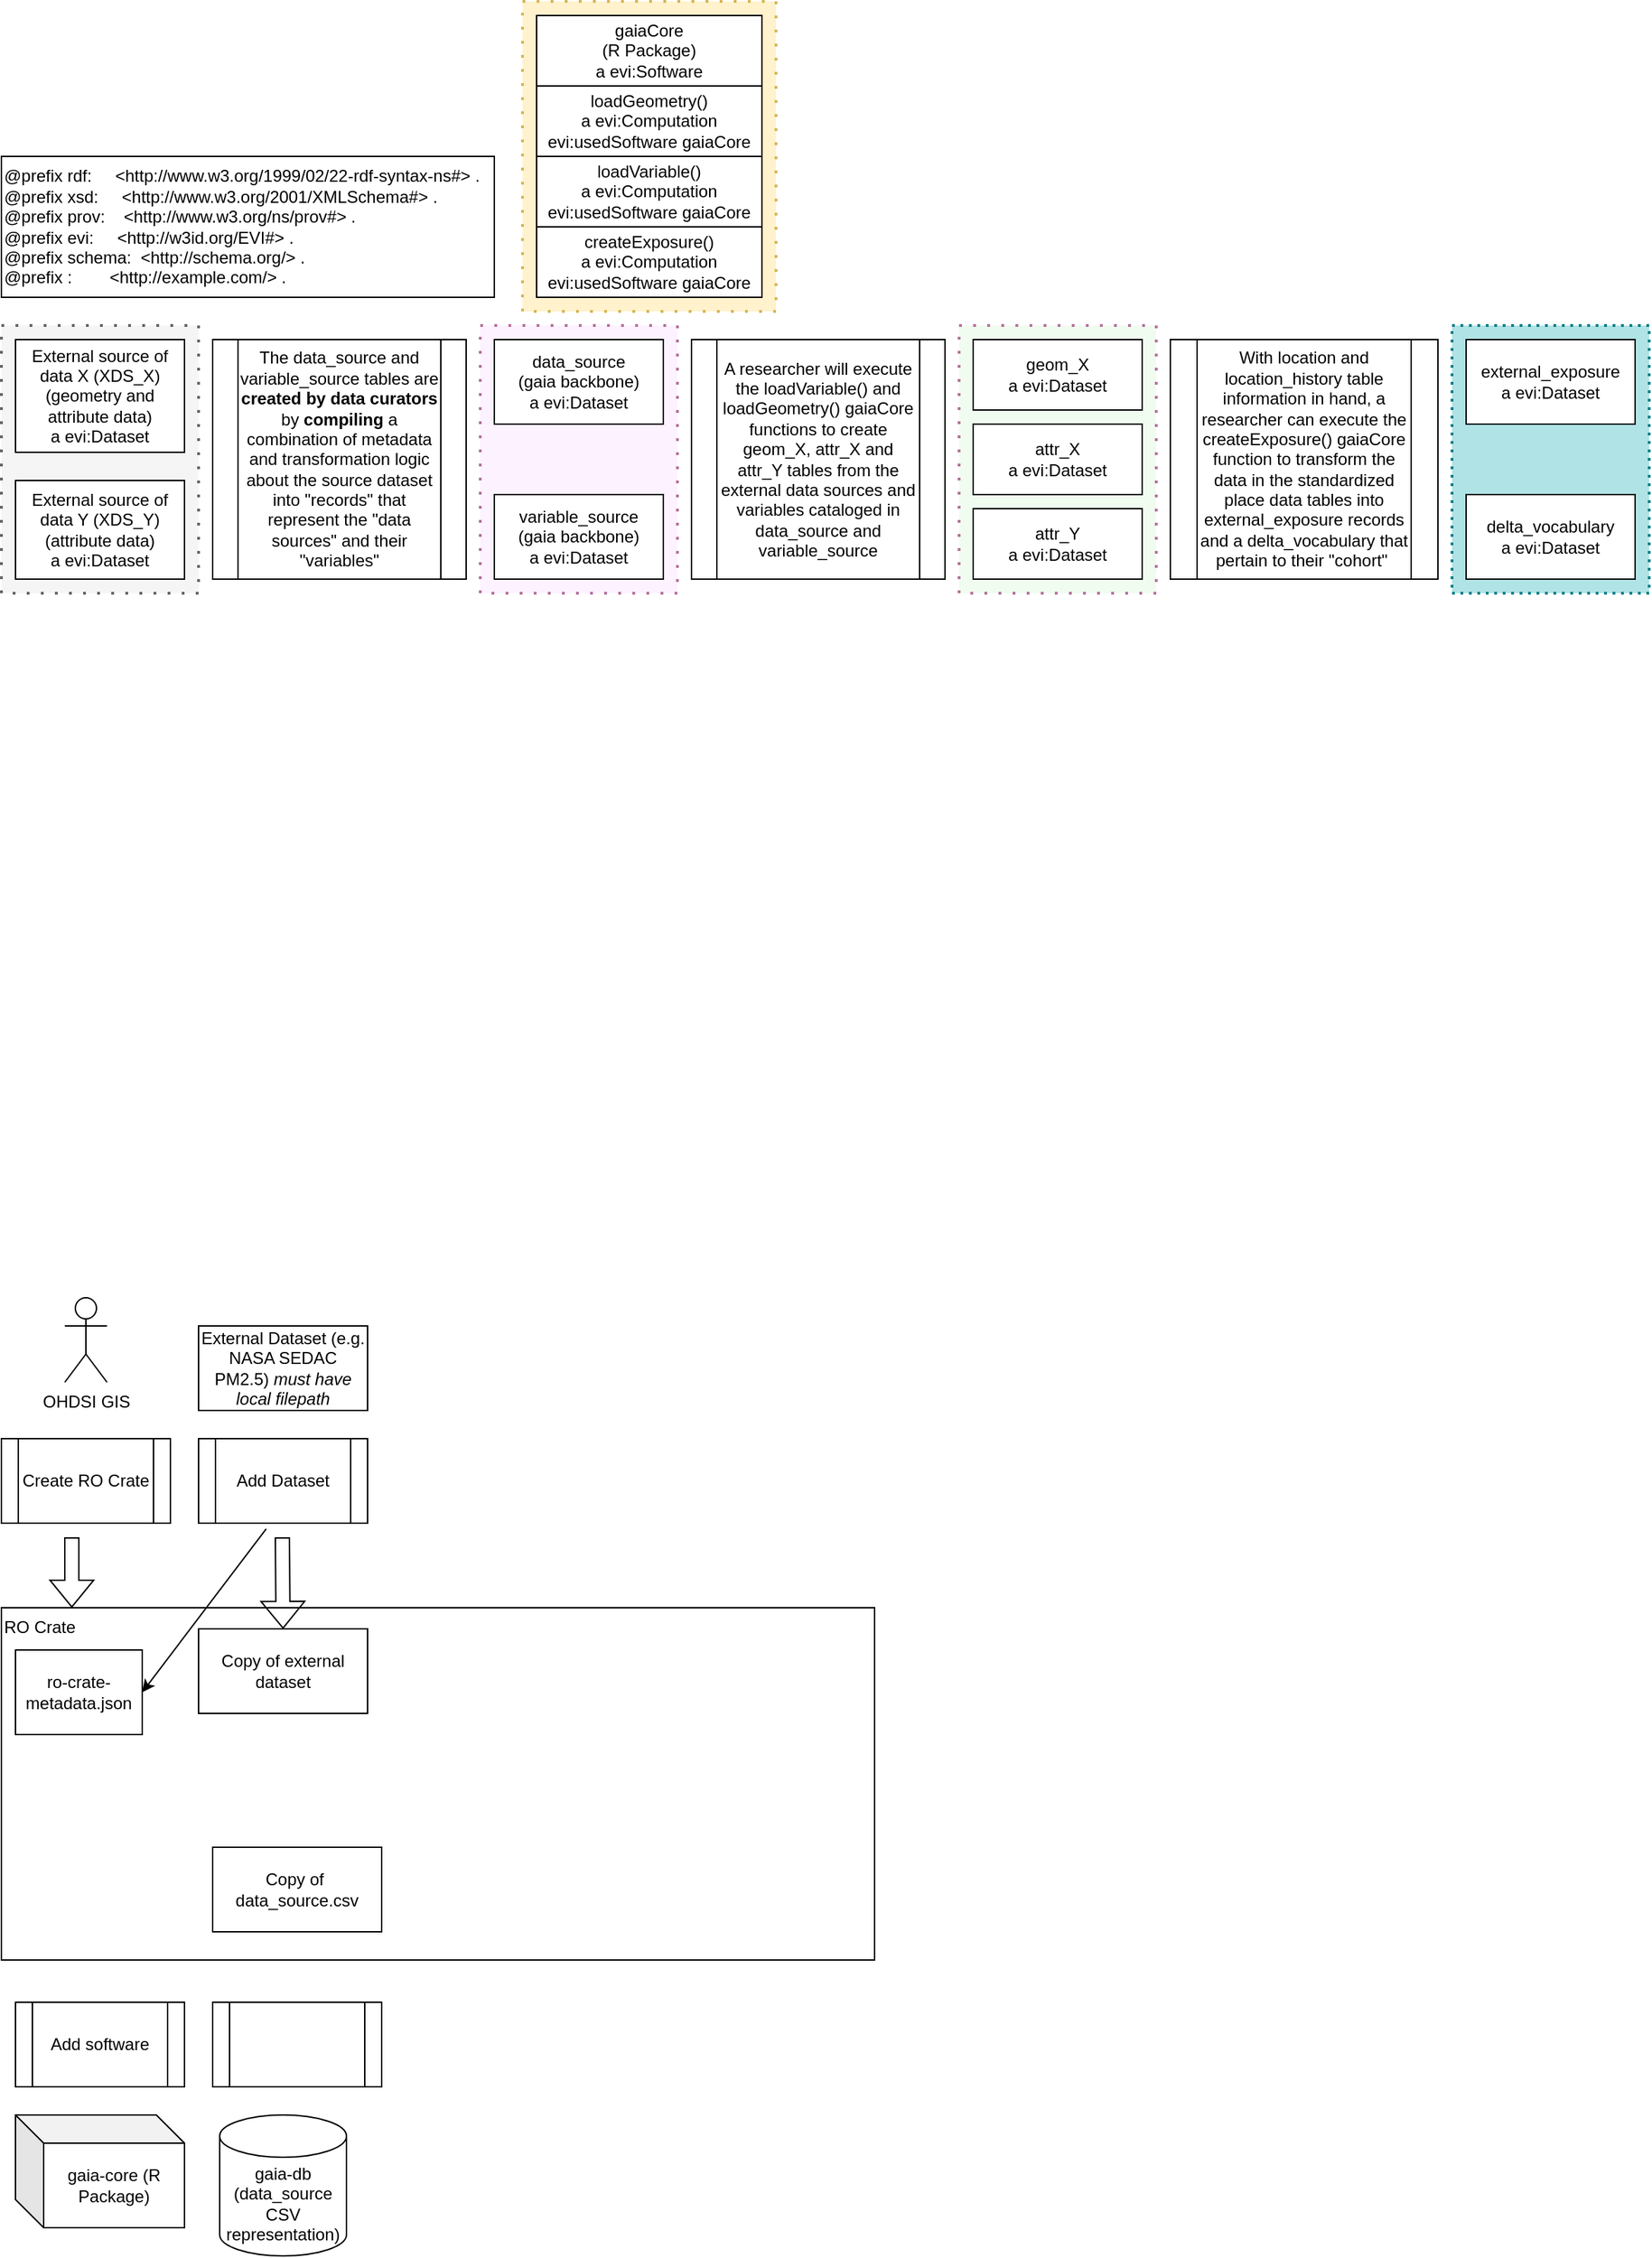 <mxfile version="20.2.3" type="device"><diagram id="3PyensacdkLSytY4GALg" name="Page-1"><mxGraphModel dx="1422" dy="2565" grid="1" gridSize="10" guides="1" tooltips="1" connect="1" arrows="1" fold="1" page="1" pageScale="1" pageWidth="1100" pageHeight="850" math="0" shadow="0"><root><mxCell id="0"/><mxCell id="1" parent="0"/><mxCell id="erstBs2ug7x7GFF1vYzD-19" value="" style="rounded=0;whiteSpace=wrap;html=1;strokeColor=#666666;fillColor=#f5f5f5;perimeterSpacing=5;strokeWidth=2;dashed=1;dashPattern=1 4;fontColor=#333333;" vertex="1" parent="1"><mxGeometry x="10" y="-620" width="140" height="190" as="geometry"/></mxCell><mxCell id="erstBs2ug7x7GFF1vYzD-18" value="" style="verticalLabelPosition=bottom;verticalAlign=top;html=1;shape=mxgraph.basic.rect;fillColor2=none;strokeWidth=2;size=20;indent=5;fillColor=#b0e3e6;strokeColor=#0e8088;dashed=1;dashPattern=1 2;" vertex="1" parent="1"><mxGeometry x="1040" y="-620" width="140" height="190" as="geometry"/></mxCell><mxCell id="erstBs2ug7x7GFF1vYzD-12" value="" style="rounded=0;whiteSpace=wrap;html=1;strokeColor=#B5739D;fillColor=#FDF2FF;perimeterSpacing=5;strokeWidth=2;dashed=1;dashPattern=1 4;" vertex="1" parent="1"><mxGeometry x="350" y="-620" width="140" height="190" as="geometry"/></mxCell><mxCell id="erstBs2ug7x7GFF1vYzD-11" value="" style="rounded=0;whiteSpace=wrap;html=1;strokeColor=#B5739D;fillColor=#F1FCF0;perimeterSpacing=5;strokeWidth=2;dashed=1;dashPattern=1 4;" vertex="1" parent="1"><mxGeometry x="690" y="-620" width="140" height="190" as="geometry"/></mxCell><mxCell id="W2VoHcuyo8_r9jQvxGrT-1" value="External Dataset (e.g. NASA SEDAC PM2.5) &lt;i&gt;must have local filepath&lt;/i&gt;" style="rounded=0;whiteSpace=wrap;html=1;" parent="1" vertex="1"><mxGeometry x="150" y="90" width="120" height="60" as="geometry"/></mxCell><mxCell id="W2VoHcuyo8_r9jQvxGrT-2" value="" style="rounded=0;whiteSpace=wrap;html=1;" parent="1" vertex="1"><mxGeometry x="160" y="320" width="120" height="60" as="geometry"/></mxCell><mxCell id="W2VoHcuyo8_r9jQvxGrT-3" value="RO Crate" style="rounded=0;whiteSpace=wrap;html=1;align=left;verticalAlign=top;" parent="1" vertex="1"><mxGeometry x="10" y="290" width="620" height="250" as="geometry"/></mxCell><mxCell id="W2VoHcuyo8_r9jQvxGrT-4" value="Create RO Crate" style="shape=process;whiteSpace=wrap;html=1;backgroundOutline=1;" parent="1" vertex="1"><mxGeometry x="10" y="170" width="120" height="60" as="geometry"/></mxCell><mxCell id="W2VoHcuyo8_r9jQvxGrT-5" value="" style="shape=flexArrow;endArrow=classic;html=1;rounded=0;" parent="1" edge="1"><mxGeometry width="50" height="50" relative="1" as="geometry"><mxPoint x="60" y="240" as="sourcePoint"/><mxPoint x="60" y="290" as="targetPoint"/></mxGeometry></mxCell><mxCell id="W2VoHcuyo8_r9jQvxGrT-6" value="OHDSI GIS" style="shape=umlActor;verticalLabelPosition=bottom;verticalAlign=top;html=1;outlineConnect=0;" parent="1" vertex="1"><mxGeometry x="55" y="70" width="30" height="60" as="geometry"/></mxCell><mxCell id="W2VoHcuyo8_r9jQvxGrT-9" value="Add Dataset" style="shape=process;whiteSpace=wrap;html=1;backgroundOutline=1;" parent="1" vertex="1"><mxGeometry x="150" y="170" width="120" height="60" as="geometry"/></mxCell><mxCell id="W2VoHcuyo8_r9jQvxGrT-10" value="Copy of external dataset" style="rounded=0;whiteSpace=wrap;html=1;" parent="1" vertex="1"><mxGeometry x="150" y="305" width="120" height="60" as="geometry"/></mxCell><mxCell id="W2VoHcuyo8_r9jQvxGrT-11" value="" style="shape=flexArrow;endArrow=classic;html=1;rounded=0;entryX=0.5;entryY=0;entryDx=0;entryDy=0;" parent="1" target="W2VoHcuyo8_r9jQvxGrT-10" edge="1"><mxGeometry width="50" height="50" relative="1" as="geometry"><mxPoint x="209.5" y="240" as="sourcePoint"/><mxPoint x="209.5" y="290" as="targetPoint"/></mxGeometry></mxCell><mxCell id="W2VoHcuyo8_r9jQvxGrT-12" value="ro-crate-metadata.json" style="rounded=0;whiteSpace=wrap;html=1;" parent="1" vertex="1"><mxGeometry x="20" y="320" width="90" height="60" as="geometry"/></mxCell><mxCell id="W2VoHcuyo8_r9jQvxGrT-14" value="" style="endArrow=classic;html=1;rounded=0;exitX=0.4;exitY=1.067;exitDx=0;exitDy=0;exitPerimeter=0;entryX=1;entryY=0.5;entryDx=0;entryDy=0;" parent="1" source="W2VoHcuyo8_r9jQvxGrT-9" target="W2VoHcuyo8_r9jQvxGrT-12" edge="1"><mxGeometry width="50" height="50" relative="1" as="geometry"><mxPoint x="460" y="420" as="sourcePoint"/><mxPoint x="510" y="370" as="targetPoint"/></mxGeometry></mxCell><mxCell id="W2VoHcuyo8_r9jQvxGrT-15" value="gaia-core (R Package)" style="shape=cube;whiteSpace=wrap;html=1;boundedLbl=1;backgroundOutline=1;darkOpacity=0.05;darkOpacity2=0.1;" parent="1" vertex="1"><mxGeometry x="20" y="650" width="120" height="80" as="geometry"/></mxCell><mxCell id="W2VoHcuyo8_r9jQvxGrT-16" value="gaia-db (data_source CSV representation)" style="shape=cylinder3;whiteSpace=wrap;html=1;boundedLbl=1;backgroundOutline=1;size=15;" parent="1" vertex="1"><mxGeometry x="165" y="650" width="90" height="100" as="geometry"/></mxCell><mxCell id="W2VoHcuyo8_r9jQvxGrT-17" value="" style="shape=process;whiteSpace=wrap;html=1;backgroundOutline=1;" parent="1" vertex="1"><mxGeometry x="160" y="570" width="120" height="60" as="geometry"/></mxCell><mxCell id="W2VoHcuyo8_r9jQvxGrT-18" value="Add software" style="shape=process;whiteSpace=wrap;html=1;backgroundOutline=1;" parent="1" vertex="1"><mxGeometry x="20" y="570" width="120" height="60" as="geometry"/></mxCell><mxCell id="W2VoHcuyo8_r9jQvxGrT-19" value="Copy of&amp;nbsp; data_source.csv" style="rounded=0;whiteSpace=wrap;html=1;" parent="1" vertex="1"><mxGeometry x="160" y="460" width="120" height="60" as="geometry"/></mxCell><mxCell id="Gdh3RvmpdMXbxtWgqCaq-1" value="External source of data X (XDS_X)&lt;br&gt;(geometry and attribute data)&lt;br&gt;a evi:Dataset&lt;br&gt;" style="rounded=0;whiteSpace=wrap;html=1;" parent="1" vertex="1"><mxGeometry x="20" y="-610" width="120" height="80" as="geometry"/></mxCell><mxCell id="Gdh3RvmpdMXbxtWgqCaq-2" value="External source of data Y (XDS_Y)&lt;br&gt;(attribute data)&lt;br&gt;a evi:Dataset" style="rounded=0;whiteSpace=wrap;html=1;" parent="1" vertex="1"><mxGeometry x="20" y="-510" width="120" height="70" as="geometry"/></mxCell><mxCell id="Gdh3RvmpdMXbxtWgqCaq-3" value="data_source&lt;br&gt;(gaia backbone)&lt;br&gt;a evi:Dataset&lt;span style=&quot;color: rgba(0, 0, 0, 0); font-family: monospace; font-size: 0px; text-align: start;&quot;&gt;CmxGraphModel%3E%3Croot%3E%3CmxCell%20id%3D%220%22%2F%3E%3CmxCell%20id%3D%221%22%20parent%3D%220%22%2F%3E%3CmxCell%20id%3D%222%22%20value%3D%22%22%20style%3D%22shape%3DflexArrow%3BendArrow%3Dclassic%3Bhtml%3D1%3Brounded%3D0%3B%22%20edge%3D%221%22%20parent%3D%221%22%3E%3CmxGeometry%20width%3D%2250%22%20height%3D%2250%22%20relative%3D%221%22%20as%3D%22geometry%22%3E%3CmxPoint%20x%3D%22125%22%20y%3D%22-520%22%20as%3D%22sourcePoint%22%2F%3E%3CmxPoint%20x%3D%22165%22%20y%3D%22-520%22%20as%3D%22targetPoint%22%2F%3E%3C%2FmxGeometry%3E%3C%2FmxCell%3E%3C%2Froot%3E%3C%2FmxGraphModel%3Ea evi:Datas&lt;br&gt;&lt;/span&gt;" style="rounded=0;whiteSpace=wrap;html=1;" parent="1" vertex="1"><mxGeometry x="360" y="-610" width="120" height="60" as="geometry"/></mxCell><mxCell id="Gdh3RvmpdMXbxtWgqCaq-4" value="&lt;div&gt;@prefix rdf:&amp;nbsp; &amp;nbsp; &amp;nbsp;&amp;lt;http://www.w3.org/1999/02/22-rdf-syntax-ns#&amp;gt; .&lt;/div&gt;&lt;div style=&quot;&quot;&gt;@prefix xsd:&amp;nbsp; &amp;nbsp; &amp;nbsp;&amp;lt;http://www.w3.org/2001/XMLSchema#&amp;gt; .&lt;/div&gt;&lt;div&gt;@prefix prov:&amp;nbsp; &amp;nbsp; &amp;lt;http://www.w3.org/ns/prov#&amp;gt; .&lt;/div&gt;&lt;div&gt;@prefix evi:&amp;nbsp; &amp;nbsp; &amp;nbsp;&amp;lt;http://w3id.org/EVI#&amp;gt; .&lt;/div&gt;&lt;div&gt;@prefix schema:&amp;nbsp; &amp;lt;http://schema.org/&amp;gt; .&lt;/div&gt;&lt;div&gt;@prefix :&amp;nbsp; &amp;nbsp; &amp;nbsp; &amp;nbsp; &amp;lt;http://example.com/&amp;gt; .&lt;/div&gt;" style="rounded=0;whiteSpace=wrap;html=1;align=left;" parent="1" vertex="1"><mxGeometry x="10" y="-740" width="350" height="100" as="geometry"/></mxCell><mxCell id="Gdh3RvmpdMXbxtWgqCaq-5" value="variable_source&lt;br&gt;(gaia backbone)&lt;br&gt;a evi:Dataset" style="rounded=0;whiteSpace=wrap;html=1;" parent="1" vertex="1"><mxGeometry x="360" y="-500" width="120" height="60" as="geometry"/></mxCell><mxCell id="erstBs2ug7x7GFF1vYzD-1" value="The data_source and variable_source tables are &lt;b&gt;created by data curators&lt;/b&gt; by &lt;b&gt;compiling&lt;/b&gt; a combination of metadata and transformation logic about the source dataset into &quot;records&quot; that represent the &quot;data sources&quot; and their &quot;variables&quot;" style="shape=process;whiteSpace=wrap;html=1;backgroundOutline=1;" vertex="1" parent="1"><mxGeometry x="160" y="-610" width="180" height="170" as="geometry"/></mxCell><mxCell id="erstBs2ug7x7GFF1vYzD-4" value="geom_X&lt;br&gt;a evi:Dataset" style="rounded=0;whiteSpace=wrap;html=1;" vertex="1" parent="1"><mxGeometry x="700" y="-610" width="120" height="50" as="geometry"/></mxCell><mxCell id="erstBs2ug7x7GFF1vYzD-8" value="A researcher will execute the loadVariable() and loadGeometry() gaiaCore functions to create geom_X, attr_X and attr_Y tables from the external data sources and variables cataloged in data_source and variable_source" style="shape=process;whiteSpace=wrap;html=1;backgroundOutline=1;" vertex="1" parent="1"><mxGeometry x="500" y="-610" width="180" height="170" as="geometry"/></mxCell><mxCell id="erstBs2ug7x7GFF1vYzD-9" value="attr_X&lt;br&gt;a evi:Dataset" style="rounded=0;whiteSpace=wrap;html=1;" vertex="1" parent="1"><mxGeometry x="700" y="-550" width="120" height="50" as="geometry"/></mxCell><mxCell id="erstBs2ug7x7GFF1vYzD-10" value="attr_Y&lt;br&gt;a evi:Dataset" style="rounded=0;whiteSpace=wrap;html=1;" vertex="1" parent="1"><mxGeometry x="700" y="-490" width="120" height="50" as="geometry"/></mxCell><mxCell id="erstBs2ug7x7GFF1vYzD-14" value="With location and location_history table information in hand, a researcher can execute the createExposure() gaiaCore function to transform the data in the standardized place data tables into external_exposure records and a delta_vocabulary that pertain to their &quot;cohort&quot;&amp;nbsp;" style="shape=process;whiteSpace=wrap;html=1;backgroundOutline=1;" vertex="1" parent="1"><mxGeometry x="840" y="-610" width="190" height="170" as="geometry"/></mxCell><mxCell id="erstBs2ug7x7GFF1vYzD-16" value="external_exposure&lt;br&gt;a evi:Dataset" style="rounded=0;whiteSpace=wrap;html=1;" vertex="1" parent="1"><mxGeometry x="1050" y="-610" width="120" height="60" as="geometry"/></mxCell><mxCell id="erstBs2ug7x7GFF1vYzD-17" value="delta_vocabulary&lt;br&gt;a evi:Dataset" style="rounded=0;whiteSpace=wrap;html=1;" vertex="1" parent="1"><mxGeometry x="1050" y="-500" width="120" height="60" as="geometry"/></mxCell><mxCell id="erstBs2ug7x7GFF1vYzD-20" value="" style="group" vertex="1" connectable="0" parent="1"><mxGeometry x="380" y="-850" width="180" height="220" as="geometry"/></mxCell><mxCell id="erstBs2ug7x7GFF1vYzD-15" value="" style="rounded=0;whiteSpace=wrap;html=1;strokeColor=#d6b656;fillColor=#fff2cc;perimeterSpacing=5;strokeWidth=2;dashed=1;dashPattern=1 4;" vertex="1" parent="erstBs2ug7x7GFF1vYzD-20"><mxGeometry width="180" height="220" as="geometry"/></mxCell><mxCell id="erstBs2ug7x7GFF1vYzD-5" value="gaiaCore&lt;br&gt;(R Package)&lt;br&gt;a evi:Software" style="rounded=0;whiteSpace=wrap;html=1;" vertex="1" parent="erstBs2ug7x7GFF1vYzD-20"><mxGeometry x="10" y="10" width="160" height="50" as="geometry"/></mxCell><mxCell id="erstBs2ug7x7GFF1vYzD-6" value="loadVariable()&lt;br&gt;a evi:Computation&lt;br&gt;evi:usedSoftware gaiaCore" style="rounded=0;whiteSpace=wrap;html=1;" vertex="1" parent="erstBs2ug7x7GFF1vYzD-20"><mxGeometry x="10" y="110" width="160" height="50" as="geometry"/></mxCell><mxCell id="erstBs2ug7x7GFF1vYzD-7" value="loadGeometry()&lt;br&gt;a evi:Computation&lt;br&gt;evi:usedSoftware gaiaCore" style="rounded=0;whiteSpace=wrap;html=1;" vertex="1" parent="erstBs2ug7x7GFF1vYzD-20"><mxGeometry x="10" y="60" width="160" height="50" as="geometry"/></mxCell><mxCell id="erstBs2ug7x7GFF1vYzD-13" value="createExposure()&lt;br&gt;a evi:Computation&lt;br&gt;evi:usedSoftware gaiaCore" style="rounded=0;whiteSpace=wrap;html=1;" vertex="1" parent="erstBs2ug7x7GFF1vYzD-20"><mxGeometry x="10" y="160" width="160" height="50" as="geometry"/></mxCell></root></mxGraphModel></diagram></mxfile>